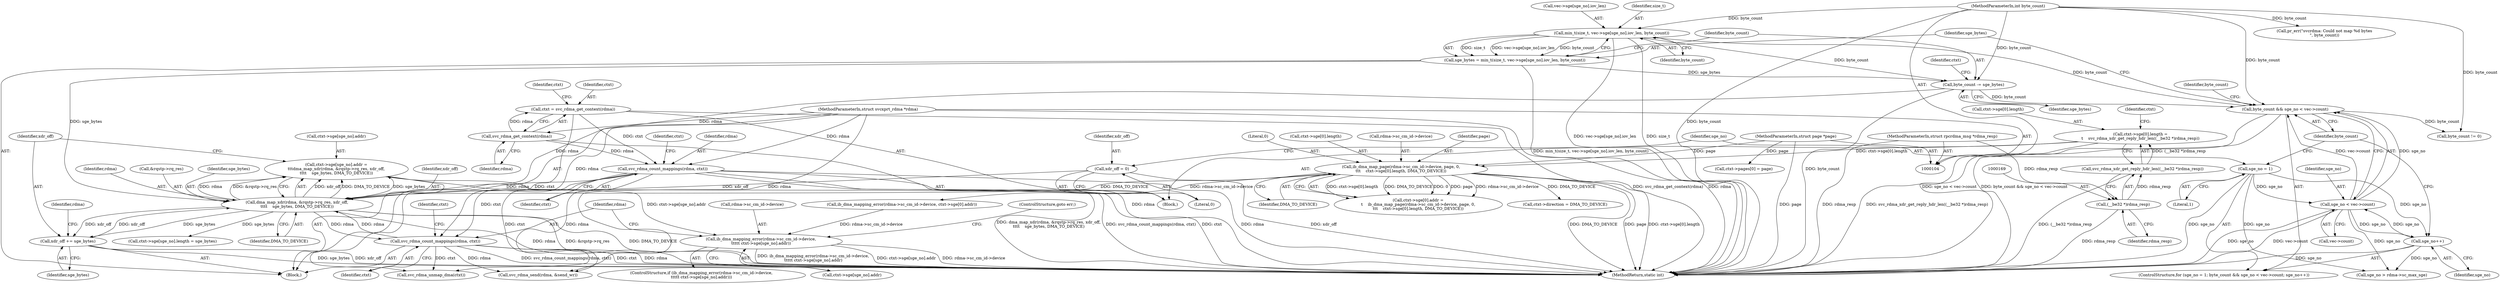 digraph "1_linux_c70422f760c120480fee4de6c38804c72aa26bc1_32@array" {
"1000250" [label="(Call,ctxt->sge[sge_no].addr =\n\t\t\tdma_map_xdr(rdma, &rqstp->rq_res, xdr_off,\n\t\t\t\t    sge_bytes, DMA_TO_DEVICE))"];
"1000258" [label="(Call,dma_map_xdr(rdma, &rqstp->rq_res, xdr_off,\n\t\t\t\t    sge_bytes, DMA_TO_DEVICE))"];
"1000285" [label="(Call,svc_rdma_count_mappings(rdma, ctxt))"];
"1000105" [label="(MethodParameterIn,struct svcxprt_rdma *rdma)"];
"1000210" [label="(Call,svc_rdma_count_mappings(rdma, ctxt))"];
"1000127" [label="(Call,svc_rdma_get_context(rdma))"];
"1000125" [label="(Call,ctxt = svc_rdma_get_context(rdma))"];
"1000218" [label="(Call,xdr_off = 0)"];
"1000267" [label="(Call,xdr_off += sge_bytes)"];
"1000235" [label="(Call,sge_bytes = min_t(size_t, vec->sge[sge_no].iov_len, byte_count))"];
"1000237" [label="(Call,min_t(size_t, vec->sge[sge_no].iov_len, byte_count))"];
"1000225" [label="(Call,byte_count && sge_no < vec->count)"];
"1000247" [label="(Call,byte_count -= sge_bytes)"];
"1000110" [label="(MethodParameterIn,int byte_count)"];
"1000227" [label="(Call,sge_no < vec->count)"];
"1000222" [label="(Call,sge_no = 1)"];
"1000232" [label="(Call,sge_no++)"];
"1000179" [label="(Call,ib_dma_map_page(rdma->sc_cm_id->device, page, 0,\n\t\t\t    ctxt->sge[0].length, DMA_TO_DEVICE))"];
"1000107" [label="(MethodParameterIn,struct page *page)"];
"1000159" [label="(Call,ctxt->sge[0].length =\n\t    svc_rdma_xdr_get_reply_hdr_len((__be32 *)rdma_resp))"];
"1000167" [label="(Call,svc_rdma_xdr_get_reply_hdr_len((__be32 *)rdma_resp))"];
"1000168" [label="(Call,(__be32 *)rdma_resp)"];
"1000108" [label="(MethodParameterIn,struct rpcrdma_msg *rdma_resp)"];
"1000271" [label="(Call,ib_dma_mapping_error(rdma->sc_cm_id->device,\n\t\t\t\t\t ctxt->sge[sge_no].addr))"];
"1000219" [label="(Identifier,xdr_off)"];
"1000264" [label="(Identifier,xdr_off)"];
"1000211" [label="(Identifier,rdma)"];
"1000246" [label="(Identifier,byte_count)"];
"1000251" [label="(Call,ctxt->sge[sge_no].addr)"];
"1000160" [label="(Call,ctxt->sge[0].length)"];
"1000105" [label="(MethodParameterIn,struct svcxprt_rdma *rdma)"];
"1000224" [label="(Literal,1)"];
"1000167" [label="(Call,svc_rdma_xdr_get_reply_hdr_len((__be32 *)rdma_resp))"];
"1000210" [label="(Call,svc_rdma_count_mappings(rdma, ctxt))"];
"1000134" [label="(Call,ctxt->pages[0] = page)"];
"1000453" [label="(Call,svc_rdma_unmap_dma(ctxt))"];
"1000270" [label="(ControlStructure,if (ib_dma_mapping_error(rdma->sc_cm_id->device,\n\t\t\t\t\t ctxt->sge[sge_no].addr)))"];
"1000126" [label="(Identifier,ctxt)"];
"1000315" [label="(Call,pr_err(\"svcrdma: Could not map %d bytes\n\", byte_count))"];
"1000284" [label="(ControlStructure,goto err;)"];
"1000128" [label="(Identifier,rdma)"];
"1000107" [label="(MethodParameterIn,struct page *page)"];
"1000272" [label="(Call,rdma->sc_cm_id->device)"];
"1000225" [label="(Call,byte_count && sge_no < vec->count)"];
"1000285" [label="(Call,svc_rdma_count_mappings(rdma, ctxt))"];
"1000112" [label="(Block,)"];
"1000250" [label="(Call,ctxt->sge[sge_no].addr =\n\t\t\tdma_map_xdr(rdma, &rqstp->rq_res, xdr_off,\n\t\t\t\t    sge_bytes, DMA_TO_DEVICE))"];
"1000179" [label="(Call,ib_dma_map_page(rdma->sc_cm_id->device, page, 0,\n\t\t\t    ctxt->sge[0].length, DMA_TO_DEVICE))"];
"1000460" [label="(MethodReturn,static int)"];
"1000269" [label="(Identifier,sge_bytes)"];
"1000311" [label="(Call,byte_count != 0)"];
"1000235" [label="(Call,sge_bytes = min_t(size_t, vec->sge[sge_no].iov_len, byte_count))"];
"1000212" [label="(Identifier,ctxt)"];
"1000125" [label="(Call,ctxt = svc_rdma_get_context(rdma))"];
"1000312" [label="(Identifier,byte_count)"];
"1000226" [label="(Identifier,byte_count)"];
"1000186" [label="(Literal,0)"];
"1000110" [label="(MethodParameterIn,int byte_count)"];
"1000301" [label="(Call,ctxt->sge[sge_no].length = sge_bytes)"];
"1000287" [label="(Identifier,ctxt)"];
"1000248" [label="(Identifier,byte_count)"];
"1000259" [label="(Identifier,rdma)"];
"1000108" [label="(MethodParameterIn,struct rpcrdma_msg *rdma_resp)"];
"1000194" [label="(Identifier,DMA_TO_DEVICE)"];
"1000267" [label="(Call,xdr_off += sge_bytes)"];
"1000274" [label="(Identifier,rdma)"];
"1000232" [label="(Call,sge_no++)"];
"1000271" [label="(Call,ib_dma_mapping_error(rdma->sc_cm_id->device,\n\t\t\t\t\t ctxt->sge[sge_no].addr))"];
"1000254" [label="(Identifier,ctxt)"];
"1000286" [label="(Identifier,rdma)"];
"1000159" [label="(Call,ctxt->sge[0].length =\n\t    svc_rdma_xdr_get_reply_hdr_len((__be32 *)rdma_resp))"];
"1000266" [label="(Identifier,DMA_TO_DEVICE)"];
"1000171" [label="(Call,ctxt->sge[0].addr =\n\t    ib_dma_map_page(rdma->sc_cm_id->device, page, 0,\n\t\t\t    ctxt->sge[0].length, DMA_TO_DEVICE))"];
"1000247" [label="(Call,byte_count -= sge_bytes)"];
"1000237" [label="(Call,min_t(size_t, vec->sge[sge_no].iov_len, byte_count))"];
"1000260" [label="(Call,&rqstp->rq_res)"];
"1000292" [label="(Identifier,ctxt)"];
"1000215" [label="(Identifier,ctxt)"];
"1000168" [label="(Call,(__be32 *)rdma_resp)"];
"1000222" [label="(Call,sge_no = 1)"];
"1000187" [label="(Call,ctxt->sge[0].length)"];
"1000227" [label="(Call,sge_no < vec->count)"];
"1000372" [label="(Call,sge_no > rdma->sc_max_sge)"];
"1000127" [label="(Call,svc_rdma_get_context(rdma))"];
"1000239" [label="(Call,vec->sge[sge_no].iov_len)"];
"1000221" [label="(ControlStructure,for (sge_no = 1; byte_count && sge_no < vec->count; sge_no++))"];
"1000443" [label="(Call,svc_rdma_send(rdma, &send_wr))"];
"1000218" [label="(Call,xdr_off = 0)"];
"1000213" [label="(Call,ctxt->direction = DMA_TO_DEVICE)"];
"1000175" [label="(Identifier,ctxt)"];
"1000170" [label="(Identifier,rdma_resp)"];
"1000265" [label="(Identifier,sge_bytes)"];
"1000268" [label="(Identifier,xdr_off)"];
"1000258" [label="(Call,dma_map_xdr(rdma, &rqstp->rq_res, xdr_off,\n\t\t\t\t    sge_bytes, DMA_TO_DEVICE))"];
"1000180" [label="(Call,rdma->sc_cm_id->device)"];
"1000220" [label="(Literal,0)"];
"1000185" [label="(Identifier,page)"];
"1000236" [label="(Identifier,sge_bytes)"];
"1000233" [label="(Identifier,sge_no)"];
"1000228" [label="(Identifier,sge_no)"];
"1000196" [label="(Call,ib_dma_mapping_error(rdma->sc_cm_id->device, ctxt->sge[0].addr))"];
"1000223" [label="(Identifier,sge_no)"];
"1000238" [label="(Identifier,size_t)"];
"1000131" [label="(Identifier,ctxt)"];
"1000234" [label="(Block,)"];
"1000249" [label="(Identifier,sge_bytes)"];
"1000277" [label="(Call,ctxt->sge[sge_no].addr)"];
"1000229" [label="(Call,vec->count)"];
"1000250" -> "1000234"  [label="AST: "];
"1000250" -> "1000258"  [label="CFG: "];
"1000251" -> "1000250"  [label="AST: "];
"1000258" -> "1000250"  [label="AST: "];
"1000268" -> "1000250"  [label="CFG: "];
"1000250" -> "1000460"  [label="DDG: dma_map_xdr(rdma, &rqstp->rq_res, xdr_off,\n\t\t\t\t    sge_bytes, DMA_TO_DEVICE)"];
"1000258" -> "1000250"  [label="DDG: xdr_off"];
"1000258" -> "1000250"  [label="DDG: DMA_TO_DEVICE"];
"1000258" -> "1000250"  [label="DDG: sge_bytes"];
"1000258" -> "1000250"  [label="DDG: rdma"];
"1000258" -> "1000250"  [label="DDG: &rqstp->rq_res"];
"1000250" -> "1000271"  [label="DDG: ctxt->sge[sge_no].addr"];
"1000258" -> "1000266"  [label="CFG: "];
"1000259" -> "1000258"  [label="AST: "];
"1000260" -> "1000258"  [label="AST: "];
"1000264" -> "1000258"  [label="AST: "];
"1000265" -> "1000258"  [label="AST: "];
"1000266" -> "1000258"  [label="AST: "];
"1000258" -> "1000460"  [label="DDG: rdma"];
"1000258" -> "1000460"  [label="DDG: &rqstp->rq_res"];
"1000258" -> "1000460"  [label="DDG: DMA_TO_DEVICE"];
"1000285" -> "1000258"  [label="DDG: rdma"];
"1000210" -> "1000258"  [label="DDG: rdma"];
"1000105" -> "1000258"  [label="DDG: rdma"];
"1000218" -> "1000258"  [label="DDG: xdr_off"];
"1000267" -> "1000258"  [label="DDG: xdr_off"];
"1000235" -> "1000258"  [label="DDG: sge_bytes"];
"1000179" -> "1000258"  [label="DDG: DMA_TO_DEVICE"];
"1000258" -> "1000267"  [label="DDG: sge_bytes"];
"1000258" -> "1000267"  [label="DDG: xdr_off"];
"1000258" -> "1000285"  [label="DDG: rdma"];
"1000258" -> "1000301"  [label="DDG: sge_bytes"];
"1000285" -> "1000234"  [label="AST: "];
"1000285" -> "1000287"  [label="CFG: "];
"1000286" -> "1000285"  [label="AST: "];
"1000287" -> "1000285"  [label="AST: "];
"1000292" -> "1000285"  [label="CFG: "];
"1000285" -> "1000460"  [label="DDG: rdma"];
"1000285" -> "1000460"  [label="DDG: svc_rdma_count_mappings(rdma, ctxt)"];
"1000285" -> "1000460"  [label="DDG: ctxt"];
"1000105" -> "1000285"  [label="DDG: rdma"];
"1000210" -> "1000285"  [label="DDG: ctxt"];
"1000285" -> "1000443"  [label="DDG: rdma"];
"1000285" -> "1000453"  [label="DDG: ctxt"];
"1000105" -> "1000104"  [label="AST: "];
"1000105" -> "1000460"  [label="DDG: rdma"];
"1000105" -> "1000127"  [label="DDG: rdma"];
"1000105" -> "1000210"  [label="DDG: rdma"];
"1000105" -> "1000443"  [label="DDG: rdma"];
"1000210" -> "1000112"  [label="AST: "];
"1000210" -> "1000212"  [label="CFG: "];
"1000211" -> "1000210"  [label="AST: "];
"1000212" -> "1000210"  [label="AST: "];
"1000215" -> "1000210"  [label="CFG: "];
"1000210" -> "1000460"  [label="DDG: svc_rdma_count_mappings(rdma, ctxt)"];
"1000210" -> "1000460"  [label="DDG: ctxt"];
"1000210" -> "1000460"  [label="DDG: rdma"];
"1000127" -> "1000210"  [label="DDG: rdma"];
"1000125" -> "1000210"  [label="DDG: ctxt"];
"1000210" -> "1000443"  [label="DDG: rdma"];
"1000210" -> "1000453"  [label="DDG: ctxt"];
"1000127" -> "1000125"  [label="AST: "];
"1000127" -> "1000128"  [label="CFG: "];
"1000128" -> "1000127"  [label="AST: "];
"1000125" -> "1000127"  [label="CFG: "];
"1000127" -> "1000460"  [label="DDG: rdma"];
"1000127" -> "1000125"  [label="DDG: rdma"];
"1000125" -> "1000112"  [label="AST: "];
"1000126" -> "1000125"  [label="AST: "];
"1000131" -> "1000125"  [label="CFG: "];
"1000125" -> "1000460"  [label="DDG: svc_rdma_get_context(rdma)"];
"1000125" -> "1000453"  [label="DDG: ctxt"];
"1000218" -> "1000112"  [label="AST: "];
"1000218" -> "1000220"  [label="CFG: "];
"1000219" -> "1000218"  [label="AST: "];
"1000220" -> "1000218"  [label="AST: "];
"1000223" -> "1000218"  [label="CFG: "];
"1000218" -> "1000460"  [label="DDG: xdr_off"];
"1000267" -> "1000234"  [label="AST: "];
"1000267" -> "1000269"  [label="CFG: "];
"1000268" -> "1000267"  [label="AST: "];
"1000269" -> "1000267"  [label="AST: "];
"1000274" -> "1000267"  [label="CFG: "];
"1000267" -> "1000460"  [label="DDG: sge_bytes"];
"1000267" -> "1000460"  [label="DDG: xdr_off"];
"1000235" -> "1000234"  [label="AST: "];
"1000235" -> "1000237"  [label="CFG: "];
"1000236" -> "1000235"  [label="AST: "];
"1000237" -> "1000235"  [label="AST: "];
"1000248" -> "1000235"  [label="CFG: "];
"1000235" -> "1000460"  [label="DDG: min_t(size_t, vec->sge[sge_no].iov_len, byte_count)"];
"1000237" -> "1000235"  [label="DDG: size_t"];
"1000237" -> "1000235"  [label="DDG: vec->sge[sge_no].iov_len"];
"1000237" -> "1000235"  [label="DDG: byte_count"];
"1000235" -> "1000247"  [label="DDG: sge_bytes"];
"1000237" -> "1000246"  [label="CFG: "];
"1000238" -> "1000237"  [label="AST: "];
"1000239" -> "1000237"  [label="AST: "];
"1000246" -> "1000237"  [label="AST: "];
"1000237" -> "1000460"  [label="DDG: vec->sge[sge_no].iov_len"];
"1000237" -> "1000460"  [label="DDG: size_t"];
"1000225" -> "1000237"  [label="DDG: byte_count"];
"1000110" -> "1000237"  [label="DDG: byte_count"];
"1000237" -> "1000247"  [label="DDG: byte_count"];
"1000225" -> "1000221"  [label="AST: "];
"1000225" -> "1000226"  [label="CFG: "];
"1000225" -> "1000227"  [label="CFG: "];
"1000226" -> "1000225"  [label="AST: "];
"1000227" -> "1000225"  [label="AST: "];
"1000236" -> "1000225"  [label="CFG: "];
"1000312" -> "1000225"  [label="CFG: "];
"1000225" -> "1000460"  [label="DDG: byte_count && sge_no < vec->count"];
"1000225" -> "1000460"  [label="DDG: sge_no < vec->count"];
"1000247" -> "1000225"  [label="DDG: byte_count"];
"1000110" -> "1000225"  [label="DDG: byte_count"];
"1000227" -> "1000225"  [label="DDG: sge_no"];
"1000227" -> "1000225"  [label="DDG: vec->count"];
"1000225" -> "1000311"  [label="DDG: byte_count"];
"1000247" -> "1000234"  [label="AST: "];
"1000247" -> "1000249"  [label="CFG: "];
"1000248" -> "1000247"  [label="AST: "];
"1000249" -> "1000247"  [label="AST: "];
"1000254" -> "1000247"  [label="CFG: "];
"1000247" -> "1000460"  [label="DDG: byte_count"];
"1000110" -> "1000247"  [label="DDG: byte_count"];
"1000110" -> "1000104"  [label="AST: "];
"1000110" -> "1000460"  [label="DDG: byte_count"];
"1000110" -> "1000311"  [label="DDG: byte_count"];
"1000110" -> "1000315"  [label="DDG: byte_count"];
"1000227" -> "1000229"  [label="CFG: "];
"1000228" -> "1000227"  [label="AST: "];
"1000229" -> "1000227"  [label="AST: "];
"1000227" -> "1000460"  [label="DDG: sge_no"];
"1000227" -> "1000460"  [label="DDG: vec->count"];
"1000222" -> "1000227"  [label="DDG: sge_no"];
"1000232" -> "1000227"  [label="DDG: sge_no"];
"1000227" -> "1000232"  [label="DDG: sge_no"];
"1000227" -> "1000372"  [label="DDG: sge_no"];
"1000222" -> "1000221"  [label="AST: "];
"1000222" -> "1000224"  [label="CFG: "];
"1000223" -> "1000222"  [label="AST: "];
"1000224" -> "1000222"  [label="AST: "];
"1000226" -> "1000222"  [label="CFG: "];
"1000222" -> "1000460"  [label="DDG: sge_no"];
"1000222" -> "1000232"  [label="DDG: sge_no"];
"1000222" -> "1000372"  [label="DDG: sge_no"];
"1000232" -> "1000221"  [label="AST: "];
"1000232" -> "1000233"  [label="CFG: "];
"1000233" -> "1000232"  [label="AST: "];
"1000226" -> "1000232"  [label="CFG: "];
"1000232" -> "1000460"  [label="DDG: sge_no"];
"1000232" -> "1000372"  [label="DDG: sge_no"];
"1000179" -> "1000171"  [label="AST: "];
"1000179" -> "1000194"  [label="CFG: "];
"1000180" -> "1000179"  [label="AST: "];
"1000185" -> "1000179"  [label="AST: "];
"1000186" -> "1000179"  [label="AST: "];
"1000187" -> "1000179"  [label="AST: "];
"1000194" -> "1000179"  [label="AST: "];
"1000171" -> "1000179"  [label="CFG: "];
"1000179" -> "1000460"  [label="DDG: ctxt->sge[0].length"];
"1000179" -> "1000460"  [label="DDG: DMA_TO_DEVICE"];
"1000179" -> "1000460"  [label="DDG: page"];
"1000179" -> "1000171"  [label="DDG: ctxt->sge[0].length"];
"1000179" -> "1000171"  [label="DDG: DMA_TO_DEVICE"];
"1000179" -> "1000171"  [label="DDG: 0"];
"1000179" -> "1000171"  [label="DDG: page"];
"1000179" -> "1000171"  [label="DDG: rdma->sc_cm_id->device"];
"1000107" -> "1000179"  [label="DDG: page"];
"1000159" -> "1000179"  [label="DDG: ctxt->sge[0].length"];
"1000179" -> "1000196"  [label="DDG: rdma->sc_cm_id->device"];
"1000179" -> "1000213"  [label="DDG: DMA_TO_DEVICE"];
"1000107" -> "1000104"  [label="AST: "];
"1000107" -> "1000460"  [label="DDG: page"];
"1000107" -> "1000134"  [label="DDG: page"];
"1000159" -> "1000112"  [label="AST: "];
"1000159" -> "1000167"  [label="CFG: "];
"1000160" -> "1000159"  [label="AST: "];
"1000167" -> "1000159"  [label="AST: "];
"1000175" -> "1000159"  [label="CFG: "];
"1000159" -> "1000460"  [label="DDG: svc_rdma_xdr_get_reply_hdr_len((__be32 *)rdma_resp)"];
"1000167" -> "1000159"  [label="DDG: (__be32 *)rdma_resp"];
"1000167" -> "1000168"  [label="CFG: "];
"1000168" -> "1000167"  [label="AST: "];
"1000167" -> "1000460"  [label="DDG: (__be32 *)rdma_resp"];
"1000168" -> "1000167"  [label="DDG: rdma_resp"];
"1000168" -> "1000170"  [label="CFG: "];
"1000169" -> "1000168"  [label="AST: "];
"1000170" -> "1000168"  [label="AST: "];
"1000168" -> "1000460"  [label="DDG: rdma_resp"];
"1000108" -> "1000168"  [label="DDG: rdma_resp"];
"1000108" -> "1000104"  [label="AST: "];
"1000108" -> "1000460"  [label="DDG: rdma_resp"];
"1000271" -> "1000270"  [label="AST: "];
"1000271" -> "1000277"  [label="CFG: "];
"1000272" -> "1000271"  [label="AST: "];
"1000277" -> "1000271"  [label="AST: "];
"1000284" -> "1000271"  [label="CFG: "];
"1000286" -> "1000271"  [label="CFG: "];
"1000271" -> "1000460"  [label="DDG: ctxt->sge[sge_no].addr"];
"1000271" -> "1000460"  [label="DDG: rdma->sc_cm_id->device"];
"1000271" -> "1000460"  [label="DDG: ib_dma_mapping_error(rdma->sc_cm_id->device,\n\t\t\t\t\t ctxt->sge[sge_no].addr)"];
"1000196" -> "1000271"  [label="DDG: rdma->sc_cm_id->device"];
}
